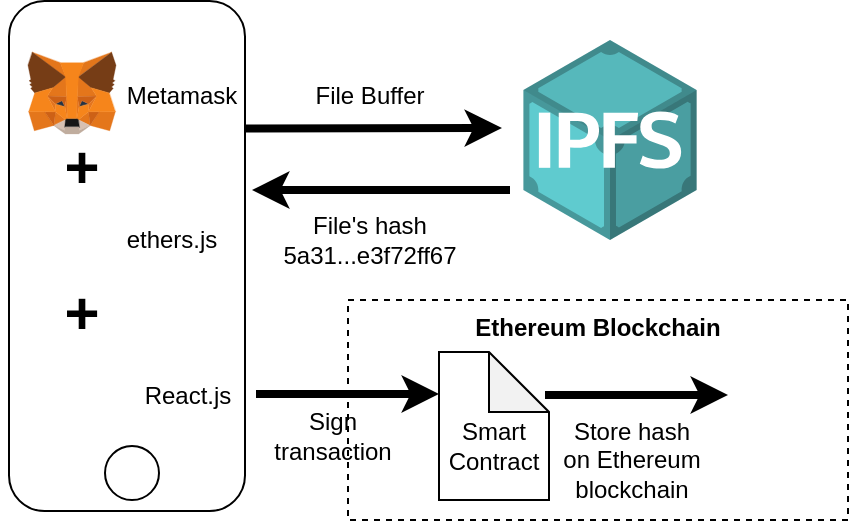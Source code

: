 <mxfile version="12.2.6" type="device" pages="1"><diagram id="hTvN2WJDqHFC3jwpVIBU" name="Page-1"><mxGraphModel dx="1408" dy="765" grid="1" gridSize="10" guides="1" tooltips="1" connect="1" arrows="1" fold="1" page="1" pageScale="1" pageWidth="850" pageHeight="1100" math="0" shadow="0"><root><mxCell id="0"/><mxCell id="1" parent="0"/><mxCell id="HOkpwsl4WpSvTQYNU3Bq-26" value="" style="rounded=0;whiteSpace=wrap;html=1;fillColor=none;dashed=1;" parent="1" vertex="1"><mxGeometry x="210" y="230" width="250" height="110" as="geometry"/></mxCell><mxCell id="HOkpwsl4WpSvTQYNU3Bq-1" value="" style="rounded=1;whiteSpace=wrap;html=1;rotation=90;fillColor=none;" parent="1" vertex="1"><mxGeometry x="-28" y="149" width="255" height="118" as="geometry"/></mxCell><mxCell id="HOkpwsl4WpSvTQYNU3Bq-2" value="" style="shape=image;imageAspect=0;aspect=fixed;verticalLabelPosition=bottom;verticalAlign=top;image=data:image/svg+xml,PD94bWwgdmVyc2lvbj0iMS4wIiBlbmNvZGluZz0idXRmLTgiPz4KPCEtLSBHZW5lcmF0b3I6IEFk%0D%0Ab2JlIElsbHVzdHJhdG9yIDIyLjAuMSwgU1ZHIEV4cG9ydCBQbHVnLUluIC4gU1ZHIFZlcnNpb246%0D%0AIDYuMDAgQnVpbGQgMCkgIC0tPgo8c3ZnIHZlcnNpb249IjEuMSIgaWQ9IkxheWVyXzEiIHhtbG5z%0D%0AOmV2PSJodHRwOi8vd3d3LnczLm9yZy8yMDAxL3htbC1ldmVudHMiCgkgeG1sbnM9Imh0dHA6Ly93%0D%0Ad3cudzMub3JnLzIwMDAvc3ZnIiB4bWxuczp4bGluaz0iaHR0cDovL3d3dy53My5vcmcvMTk5OS94%0D%0AbGluayIgeD0iMHB4IiB5PSIwcHgiIHZpZXdCb3g9IjAgMCAzMTguNiAzMTguNiIKCSBzdHlsZT0i%0D%0AZW5hYmxlLWJhY2tncm91bmQ6bmV3IDAgMCAzMTguNiAzMTguNjsiIHhtbDpzcGFjZT0icHJlc2Vy%0D%0AdmUiPgo8c3R5bGUgdHlwZT0idGV4dC9jc3MiPgoJLnN0MHtmaWxsOiNFMjc2MUI7c3Ryb2tlOiNF%0D%0AMjc2MUI7c3Ryb2tlLWxpbmVjYXA6cm91bmQ7c3Ryb2tlLWxpbmVqb2luOnJvdW5kO30KCS5zdDF7%0D%0AZmlsbDojRTQ3NjFCO3N0cm9rZTojRTQ3NjFCO3N0cm9rZS1saW5lY2FwOnJvdW5kO3N0cm9rZS1s%0D%0AaW5lam9pbjpyb3VuZDt9Cgkuc3Qye2ZpbGw6I0Q3QzFCMztzdHJva2U6I0Q3QzFCMztzdHJva2Ut%0D%0AbGluZWNhcDpyb3VuZDtzdHJva2UtbGluZWpvaW46cm91bmQ7fQoJLnN0M3tmaWxsOiMyMzM0NDc7%0D%0Ac3Ryb2tlOiMyMzM0NDc7c3Ryb2tlLWxpbmVjYXA6cm91bmQ7c3Ryb2tlLWxpbmVqb2luOnJvdW5k%0D%0AO30KCS5zdDR7ZmlsbDojQ0Q2MTE2O3N0cm9rZTojQ0Q2MTE2O3N0cm9rZS1saW5lY2FwOnJvdW5k%0D%0AO3N0cm9rZS1saW5lam9pbjpyb3VuZDt9Cgkuc3Q1e2ZpbGw6I0U0NzUxRjtzdHJva2U6I0U0NzUx%0D%0ARjtzdHJva2UtbGluZWNhcDpyb3VuZDtzdHJva2UtbGluZWpvaW46cm91bmQ7fQoJLnN0NntmaWxs%0D%0AOiNGNjg1MUI7c3Ryb2tlOiNGNjg1MUI7c3Ryb2tlLWxpbmVjYXA6cm91bmQ7c3Ryb2tlLWxpbmVq%0D%0Ab2luOnJvdW5kO30KCS5zdDd7ZmlsbDojQzBBRDlFO3N0cm9rZTojQzBBRDlFO3N0cm9rZS1saW5l%0D%0AY2FwOnJvdW5kO3N0cm9rZS1saW5lam9pbjpyb3VuZDt9Cgkuc3Q4e2ZpbGw6IzE2MTYxNjtzdHJv%0D%0Aa2U6IzE2MTYxNjtzdHJva2UtbGluZWNhcDpyb3VuZDtzdHJva2UtbGluZWpvaW46cm91bmQ7fQoJ%0D%0ALnN0OXtmaWxsOiM3NjNEMTY7c3Ryb2tlOiM3NjNEMTY7c3Ryb2tlLWxpbmVjYXA6cm91bmQ7c3Ry%0D%0Ab2tlLWxpbmVqb2luOnJvdW5kO30KPC9zdHlsZT4KPHBvbHlnb24gY2xhc3M9InN0MCIgcG9pbnRz%0D%0APSIyNzQuMSwzNS41IDE3NC42LDEwOS40IDE5Myw2NS44ICIvPgo8Zz4KCTxwb2x5Z29uIGNsYXNz%0D%0APSJzdDEiIHBvaW50cz0iNDQuNCwzNS41IDE0My4xLDExMC4xIDEyNS42LDY1LjggCSIvPgoJPHBv%0D%0AbHlnb24gY2xhc3M9InN0MSIgcG9pbnRzPSIyMzguMywyMDYuOCAyMTEuOCwyNDcuNCAyNjguNSwy%0D%0ANjMgMjg0LjgsMjA3LjcgCSIvPgoJPHBvbHlnb24gY2xhc3M9InN0MSIgcG9pbnRzPSIzMy45LDIw%0D%0ANy43IDUwLjEsMjYzIDEwNi44LDI0Ny40IDgwLjMsMjA2LjggCSIvPgoJPHBvbHlnb24gY2xhc3M9%0D%0AInN0MSIgcG9pbnRzPSIxMDMuNiwxMzguMiA4Ny44LDE2Mi4xIDE0NC4xLDE2NC42IDE0Mi4xLDEw%0D%0ANC4xIAkiLz4KCTxwb2x5Z29uIGNsYXNzPSJzdDEiIHBvaW50cz0iMjE0LjksMTM4LjIgMTc1Ljks%0D%0AMTAzLjQgMTc0LjYsMTY0LjYgMjMwLjgsMTYyLjEgCSIvPgoJPHBvbHlnb24gY2xhc3M9InN0MSIg%0D%0AcG9pbnRzPSIxMDYuOCwyNDcuNCAxNDAuNiwyMzAuOSAxMTEuNCwyMDguMSAJIi8+Cgk8cG9seWdv%0D%0AbiBjbGFzcz0ic3QxIiBwb2ludHM9IjE3Ny45LDIzMC45IDIxMS44LDI0Ny40IDIwNy4xLDIwOC4x%0D%0AIAkiLz4KPC9nPgo8Zz4KCTxwb2x5Z29uIGNsYXNzPSJzdDIiIHBvaW50cz0iMjExLjgsMjQ3LjQg%0D%0AMTc3LjksMjMwLjkgMTgwLjYsMjUzIDE4MC4zLDI2Mi4zIAkiLz4KCTxwb2x5Z29uIGNsYXNzPSJz%0D%0AdDIiIHBvaW50cz0iMTA2LjgsMjQ3LjQgMTM4LjMsMjYyLjMgMTM4LjEsMjUzIDE0MC42LDIzMC45%0D%0AIAkiLz4KPC9nPgo8cG9seWdvbiBjbGFzcz0ic3QzIiBwb2ludHM9IjEzOC44LDE5My41IDExMC42%0D%0ALDE4NS4yIDEzMC41LDE3Ni4xICIvPgo8cG9seWdvbiBjbGFzcz0ic3QzIiBwb2ludHM9IjE3OS43%0D%0ALDE5My41IDE4OCwxNzYuMSAyMDgsMTg1LjIgIi8+CjxnPgoJPHBvbHlnb24gY2xhc3M9InN0NCIg%0D%0AcG9pbnRzPSIxMDYuOCwyNDcuNCAxMTEuNiwyMDYuOCA4MC4zLDIwNy43IAkiLz4KCTxwb2x5Z29u%0D%0AIGNsYXNzPSJzdDQiIHBvaW50cz0iMjA3LDIwNi44IDIxMS44LDI0Ny40IDIzOC4zLDIwNy43IAki%0D%0ALz4KCTxwb2x5Z29uIGNsYXNzPSJzdDQiIHBvaW50cz0iMjMwLjgsMTYyLjEgMTc0LjYsMTY0LjYg%0D%0AMTc5LjgsMTkzLjUgMTg4LjEsMTc2LjEgMjA4LjEsMTg1LjIgCSIvPgoJPHBvbHlnb24gY2xhc3M9%0D%0AInN0NCIgcG9pbnRzPSIxMTAuNiwxODUuMiAxMzAuNiwxNzYuMSAxMzguOCwxOTMuNSAxNDQuMSwx%0D%0ANjQuNiA4Ny44LDE2Mi4xIAkiLz4KPC9nPgo8Zz4KCTxwb2x5Z29uIGNsYXNzPSJzdDUiIHBvaW50%0D%0Acz0iODcuOCwxNjIuMSAxMTEuNCwyMDguMSAxMTAuNiwxODUuMiAJIi8+Cgk8cG9seWdvbiBjbGFz%0D%0Acz0ic3Q1IiBwb2ludHM9IjIwOC4xLDE4NS4yIDIwNy4xLDIwOC4xIDIzMC44LDE2Mi4xIAkiLz4K%0D%0ACTxwb2x5Z29uIGNsYXNzPSJzdDUiIHBvaW50cz0iMTQ0LjEsMTY0LjYgMTM4LjgsMTkzLjUgMTQ1%0D%0ALjQsMjI3LjYgMTQ2LjksMTgyLjcgCSIvPgoJPHBvbHlnb24gY2xhc3M9InN0NSIgcG9pbnRzPSIx%0D%0ANzQuNiwxNjQuNiAxNzEuOSwxODIuNiAxNzMuMSwyMjcuNiAxNzkuOCwxOTMuNSAJIi8+CjwvZz4K%0D%0APHBvbHlnb24gY2xhc3M9InN0NiIgcG9pbnRzPSIxNzkuOCwxOTMuNSAxNzMuMSwyMjcuNiAxNzcu%0D%0AOSwyMzAuOSAyMDcuMSwyMDguMSAyMDguMSwxODUuMiAiLz4KPHBvbHlnb24gY2xhc3M9InN0NiIg%0D%0AcG9pbnRzPSIxMTAuNiwxODUuMiAxMTEuNCwyMDguMSAxNDAuNiwyMzAuOSAxNDUuNCwyMjcuNiAx%0D%0AMzguOCwxOTMuNSAiLz4KPHBvbHlnb24gY2xhc3M9InN0NyIgcG9pbnRzPSIxODAuMywyNjIuMyAx%0D%0AODAuNiwyNTMgMTc4LjEsMjUwLjggMTQwLjQsMjUwLjggMTM4LjEsMjUzIDEzOC4zLDI2Mi4zIDEw%0D%0ANi44LDI0Ny40IDExNy44LDI1Ni40IAoJMTQwLjEsMjcxLjkgMTc4LjQsMjcxLjkgMjAwLjgsMjU2%0D%0ALjQgMjExLjgsMjQ3LjQgIi8+Cjxwb2x5Z29uIGNsYXNzPSJzdDgiIHBvaW50cz0iMTc3LjksMjMw%0D%0ALjkgMTczLjEsMjI3LjYgMTQ1LjQsMjI3LjYgMTQwLjYsMjMwLjkgMTM4LjEsMjUzIDE0MC40LDI1%0D%0AMC44IDE3OC4xLDI1MC44IDE4MC42LDI1MyAiLz4KPGc+Cgk8cG9seWdvbiBjbGFzcz0ic3Q5IiBw%0D%0Ab2ludHM9IjI3OC4zLDExNC4yIDI4Ni44LDczLjQgMjc0LjEsMzUuNSAxNzcuOSwxMDYuOSAyMTQu%0D%0AOSwxMzguMiAyNjcuMiwxNTMuNSAyNzguOCwxNDAgMjczLjgsMTM2LjQgCgkJMjgxLjgsMTI5LjEg%0D%0AMjc1LjYsMTI0LjMgMjgzLjYsMTE4LjIgCSIvPgoJPHBvbHlnb24gY2xhc3M9InN0OSIgcG9pbnRz%0D%0APSIzMS44LDczLjQgNDAuMywxMTQuMiAzNC45LDExOC4yIDQyLjksMTI0LjMgMzYuOCwxMjkuMSA0%0D%0ANC44LDEzNi40IDM5LjgsMTQwIDUxLjMsMTUzLjUgMTAzLjYsMTM4LjIgCgkJMTQwLjYsMTA2Ljkg%0D%0ANDQuNCwzNS41IAkiLz4KPC9nPgo8cG9seWdvbiBjbGFzcz0ic3Q2IiBwb2ludHM9IjI2Ny4yLDE1%0D%0AMy41IDIxNC45LDEzOC4yIDIzMC44LDE2Mi4xIDIwNy4xLDIwOC4xIDIzOC4zLDIwNy43IDI4NC44%0D%0ALDIwNy43ICIvPgo8cG9seWdvbiBjbGFzcz0ic3Q2IiBwb2ludHM9IjEwMy42LDEzOC4yIDUxLjMs%0D%0AMTUzLjUgMzMuOSwyMDcuNyA4MC4zLDIwNy43IDExMS40LDIwOC4xIDg3LjgsMTYyLjEgIi8+Cjxw%0D%0Ab2x5Z29uIGNsYXNzPSJzdDYiIHBvaW50cz0iMTc0LjYsMTY0LjYgMTc3LjksMTA2LjkgMTkzLjEs%0D%0ANjUuOCAxMjUuNiw2NS44IDE0MC42LDEwNi45IDE0NC4xLDE2NC42IDE0NS4zLDE4Mi44IDE0NS40%0D%0ALDIyNy42IAoJMTczLjEsMjI3LjYgMTczLjMsMTgyLjggIi8+Cjwvc3ZnPgo=;" parent="1" vertex="1"><mxGeometry x="44.5" y="100" width="55" height="55" as="geometry"/></mxCell><mxCell id="HOkpwsl4WpSvTQYNU3Bq-3" value="Metamask" style="text;html=1;strokeColor=none;fillColor=none;align=center;verticalAlign=middle;whiteSpace=wrap;rounded=0;" parent="1" vertex="1"><mxGeometry x="106.5" y="117.5" width="40" height="20" as="geometry"/></mxCell><mxCell id="HOkpwsl4WpSvTQYNU3Bq-7" value="ethers.js" style="text;html=1;strokeColor=none;fillColor=none;align=center;verticalAlign=middle;whiteSpace=wrap;rounded=0;" parent="1" vertex="1"><mxGeometry x="101.5" y="190" width="40" height="20" as="geometry"/></mxCell><mxCell id="HOkpwsl4WpSvTQYNU3Bq-8" value="" style="shape=image;imageAspect=0;aspect=fixed;verticalLabelPosition=bottom;verticalAlign=top;image=https://upload.wikimedia.org/wikipedia/commons/thumb/a/a7/React-icon.svg/1280px-React-icon.svg.png;" parent="1" vertex="1"><mxGeometry x="36.5" y="250" width="81" height="57" as="geometry"/></mxCell><mxCell id="HOkpwsl4WpSvTQYNU3Bq-10" value="React.js" style="text;html=1;strokeColor=none;fillColor=none;align=center;verticalAlign=middle;whiteSpace=wrap;rounded=0;" parent="1" vertex="1"><mxGeometry x="110" y="268" width="40" height="20" as="geometry"/></mxCell><mxCell id="HOkpwsl4WpSvTQYNU3Bq-11" value="" style="ellipse;whiteSpace=wrap;html=1;aspect=fixed;" parent="1" vertex="1"><mxGeometry x="88.5" y="303" width="27" height="27" as="geometry"/></mxCell><mxCell id="HOkpwsl4WpSvTQYNU3Bq-12" value="" style="endArrow=classic;html=1;exitX=0.25;exitY=0;exitDx=0;exitDy=0;strokeWidth=4;entryX=-0.04;entryY=0.44;entryDx=0;entryDy=0;entryPerimeter=0;" parent="1" source="HOkpwsl4WpSvTQYNU3Bq-1" target="HOkpwsl4WpSvTQYNU3Bq-13" edge="1"><mxGeometry width="50" height="50" relative="1" as="geometry"><mxPoint x="220" y="140" as="sourcePoint"/><mxPoint x="230" y="130" as="targetPoint"/></mxGeometry></mxCell><mxCell id="HOkpwsl4WpSvTQYNU3Bq-13" value="" style="shape=image;imageAspect=0;aspect=fixed;verticalLabelPosition=bottom;verticalAlign=top;image=data:image/svg+xml,PD94bWwgdmVyc2lvbj0iMS4wIiBlbmNvZGluZz0iVVRGLTgiIHN0YW5kYWxvbmU9Im5vIj8+Cjxz%0D%0AdmcgeG1sbnM6cmRmPSJodHRwOi8vd3d3LnczLm9yZy8xOTk5LzAyLzIyLXJkZi1zeW50YXgtbnMj%0D%0AIiBzdHlsZT0iZW5hYmxlLWJhY2tncm91bmQ6bmV3IiB4bWxucz0iaHR0cDovL3d3dy53My5vcmcv%0D%0AMjAwMC9zdmciIGhlaWdodD0iNTEyIiB3aWR0aD0iNTEyIiB2ZXJzaW9uPSIxLjEiIHhtbG5zOmNj%0D%0APSJodHRwOi8vY3JlYXRpdmVjb21tb25zLm9yZy9ucyMiIHhtbG5zOmRjPSJodHRwOi8vcHVybC5v%0D%0AcmcvZGMvZWxlbWVudHMvMS4xLyIgdmlld0JveD0iMCAwIDUxMS45OTk5OSA1MTEuOTk5OTgiPgo8%0D%0AZGVmcz4KPGxpbmVhckdyYWRpZW50IGlkPSJjIiB5Mj0iNzcxLjUxIiBncmFkaWVudFVuaXRzPSJ1%0D%0Ac2VyU3BhY2VPblVzZSIgeTE9Ijc3MS41MSIgeDI9IjUyNy43MiIgeDE9Ijg0LjMxNSI+CjxzdG9w%0D%0AIHN0b3AtY29sb3I9IiM0YTllYTEiIG9mZnNldD0iMCIvPgo8L2xpbmVhckdyYWRpZW50Pgo8bGlu%0D%0AZWFyR3JhZGllbnQgaWQ9ImQiIHkyPSI3NzEuNDgiIGdyYWRpZW50VW5pdHM9InVzZXJTcGFjZU9u%0D%0AVXNlIiB5MT0iNzcxLjQ4IiB4Mj0iNTEyLjM2IiB4MT0iOTkuNjc1Ij4KPHN0b3Agc3RvcC1jb2xv%0D%0Acj0iIzYzZDNkNyIgb2Zmc2V0PSIwIi8+CjwvbGluZWFyR3JhZGllbnQ+CjwvZGVmcz4KPGc+Cjxn%0D%0AIHN0eWxlPSJlbmFibGUtYmFja2dyb3VuZDpuZXciIHRyYW5zZm9ybT0idHJhbnNsYXRlKC01MC4w%0D%0AMTcsLTUxNS41MSkiPgo8cGF0aCBmaWxsPSJ1cmwoI2MpIiBkPSJtODQuMzE1IDg5OS41MSAyMjEu%0D%0ANyAxMjggMjIxLjctMTI4di0yNTZsLTIyMS43LTEyNy45OS0yMjEuNyAxMjh6Ii8+CjxwYXRoIGZp%0D%0AbGw9InVybCgjZCkiIGQ9Im0yODMuMTMgNTQ2LjM1LTE2MC43NCA5Mi44MDZjMC4zMjEyNiAyLjg1%0D%0ANDMgMC4zMjEyNSA1LjczNTIgMCA4LjU4OTRsMTYwLjc1IDkyLjgwNmMxMy41NTQtMTAuMDAxIDMy%0D%0ALjA0My0xMC4wMDEgNDUuNTk3IDBsMTYwLjc1LTkyLjgwN2MtMC4zMjEyNi0yLjg1NDMtMC4zMjI5%0D%0AMy01LjczMzgtMC4wMDEtOC41ODhsLTE2MC43NC05Mi44MDZjLTEzLjU1NCAxMC4wMDEtMzIuMDQ0%0D%0AIDEwLjAwMS00NS41OTkgMHptMjIxLjc5IDEyNy4wMy0xNjAuOTIgOTMuODRjMS44ODQgMTYuNzM5%0D%0ALTcuMzYxMSAzMi43NTEtMjIuNzk5IDM5LjQ4OWwwLjE4MDYyIDE4NC41OGMyLjYzMjUgMS4xNDg5%0D%0AIDUuMTI2NyAyLjU4ODYgNy40MzggNC4yOTRsMTYwLjc1LTkyLjgwNWMtMS44ODQtMTYuNzM5IDcu%0D%0AMzYxMS0zMi43NTIgMjIuNzk5LTM5LjQ5di0xODUuNjFjLTIuNjMyNS0xLjE0ODktNS4xMjgxLTIu%0D%0ANTg4Ni03LjQzOTQtNC4yOTR6bS0zOTcuODEgMS4wMzE1Yy0yLjMxMTIgMS43MDU0LTQuODA1NCAz%0D%0ALjE0NjUtNy40MzggNC4yOTU0djE4NS42MWMxNS40MzggNi43Mzc4IDI0LjY4MyAyMi43NSAyMi43%0D%0AOTkgMzkuNDg5bDE2MC43NCA5Mi44MDZjMi4zMTEyLTEuNzA1NCA0LjgwNjktMy4xNDY1IDcuNDM5%0D%0ANC00LjI5NTR2LTE4NS42MWMtMTUuNDM4LTYuNzM3OC0yNC42ODMtMjIuNzUtMjIuNzk5LTM5LjQ4%0D%0AOWwtMTYwLjc0LTkyLjgxeiIvPgo8L2c+CjxnIHN0eWxlPSJlbmFibGUtYmFja2dyb3VuZDpuZXci%0D%0AIHRyYW5zZm9ybT0idHJhbnNsYXRlKDAsLTE5Ni42NikiPgo8cGF0aCBmaWxsLW9wYWNpdHk9Ii4y%0D%0ANTA5OCIgZD0ibTI1NiA3MDguNjYgMjIxLjctMTI4di0yNTZsLTIyMS43IDEyOHYyNTZ6Ii8+Cjxw%0D%0AYXRoIGZpbGwtb3BhY2l0eT0iLjAzOTIxNiIgZD0ibTI1NiA3MDguNjZ2LTI1NmwtMjIxLjctMTI4%0D%0AdjI1NmwyMjEuNyAxMjh6Ii8+CjxwYXRoIGZpbGwtb3BhY2l0eT0iLjEzMDE4IiBkPSJtMzQuMjk4%0D%0AIDMyNC42NiAyMjEuNyAxMjggMjIxLjctMTI4LTIyMS43LTEyOC0yMjEuNyAxMjh6Ii8+CjwvZz4K%0D%0APC9nPgo8ZyBzdHlsZT0iZW5hYmxlLWJhY2tncm91bmQ6bmV3IiBmaWxsPSIjZmZmIj4KPHBhdGgg%0D%0AZD0ibTEwMy4wOSAxODZoLTI5LjJ2MTQxLjJoMjkuMnYtMTQxLjJ6Ii8+CjxwYXRoIGQ9Im0xNTMu%0D%0AOTcgMzI3LjJ2LTUxLjhjNy4yIDAuNiAxNC40IDAuNiAyMC40IDAuNiA0MS42IDAgNTMuNi0yMC42%0D%0AIDUzLjYtNDYgMC0zMC44LTIyLTQ0LTU2LTQ0aC00Ny4ydjE0MS4yaDI5LjJ6bTE1LjgtNzEuOGMt%0D%0ANS40IDAtMTMuNCAwLTE1LjgtMC4ydi00OGgxOC4yYzE3LjYgMCAyNy42IDguNCAyNy42IDIzLjh2%0D%0AMC40YzAgMTItNC40IDI0LTMwIDI0eiIvPgo8cGF0aCBkPSJtMzI3Ljk1IDE4NmgtODguNnYxNDEu%0D%0AMmgyOS4ydi02Mi4yaDU1LjR2LTIxLjJoLTU1LjZ2LTM2LjRoNTcuNmwyLTIxLjR6Ii8+CjxwYXRo%0D%0AIGQ9Im00MjMuNTEgMjEzLjYgNy42LTE5LjZjLTExLjQtOC4yLTI2LjgtMTEuMi00Ni4yLTExLjIt%0D%0AMjguMiAwLTUxLjQgMTMuMi01MS40IDQwLjIgMCAyNC4yIDE3LjggMzMuOCAzNS42IDM5LjZsMTcu%0D%0AOCA2YzEyLjIgNC4yIDIyLjIgOC4yIDIyLjIgMjEuNCAwIDEyLTEwLjQgMTYuOC0yNi4yIDE2Ljgt%0D%0AMTYgMC0zMy4yLTQuOC00My0xMWwtNy42IDIxLjJjMTIuOCA4LjIgMjkgMTIuMiA1MC44IDEyLjIg%0D%0AMzEgMCA1NS0xMy42IDU1LTQyLjYgMC0yNy0yMC42LTM1LjYtNDEuNC00Mi42bC0xOS40LTYuNGMt%0D%0AOC40LTIuOC0xNC44LTYuNi0xNC44LTE3LjQgMC0xMSA5LTE1LjQgMjIuNC0xNS40IDE2LjQgMCAy%0D%0AOS4yIDMgMzguNiA4Ljh6Ii8+CjwvZz4KPC9zdmc+Cg==;" parent="1" vertex="1"><mxGeometry x="291" y="100" width="100" height="100" as="geometry"/></mxCell><mxCell id="HOkpwsl4WpSvTQYNU3Bq-14" value="" style="shape=image;imageAspect=0;aspect=fixed;verticalLabelPosition=bottom;verticalAlign=top;image=https://upload.wikimedia.org/wikipedia/commons/0/05/Ethereum_logo_2014.svg;" parent="1" vertex="1"><mxGeometry x="400" y="254" width="50" height="82" as="geometry"/></mxCell><mxCell id="HOkpwsl4WpSvTQYNU3Bq-16" value="" style="endArrow=classic;html=1;exitX=0;exitY=0.75;exitDx=0;exitDy=0;strokeWidth=4;" parent="1" source="HOkpwsl4WpSvTQYNU3Bq-13" edge="1"><mxGeometry width="50" height="50" relative="1" as="geometry"><mxPoint x="171.94" y="201.935" as="sourcePoint"/><mxPoint x="162" y="175" as="targetPoint"/></mxGeometry></mxCell><mxCell id="HOkpwsl4WpSvTQYNU3Bq-18" value="File Buffer" style="text;html=1;strokeColor=none;fillColor=none;align=center;verticalAlign=middle;whiteSpace=wrap;rounded=0;" parent="1" vertex="1"><mxGeometry x="185.5" y="117.5" width="70" height="20" as="geometry"/></mxCell><mxCell id="HOkpwsl4WpSvTQYNU3Bq-19" value="File's hash&lt;br&gt;5a31...e3f72ff67" style="text;html=1;strokeColor=none;fillColor=none;align=center;verticalAlign=middle;whiteSpace=wrap;rounded=0;" parent="1" vertex="1"><mxGeometry x="171.5" y="190" width="98" height="20" as="geometry"/></mxCell><mxCell id="HOkpwsl4WpSvTQYNU3Bq-20" value="Sign&lt;br&gt;transaction" style="text;html=1;strokeColor=none;fillColor=none;align=center;verticalAlign=middle;whiteSpace=wrap;rounded=0;" parent="1" vertex="1"><mxGeometry x="158" y="288" width="89" height="20" as="geometry"/></mxCell><mxCell id="HOkpwsl4WpSvTQYNU3Bq-29" value="&lt;b&gt;Ethereum Blockchain&lt;/b&gt;" style="text;html=1;strokeColor=none;fillColor=none;align=center;verticalAlign=middle;whiteSpace=wrap;rounded=0;" parent="1" vertex="1"><mxGeometry x="270" y="234" width="130" height="20" as="geometry"/></mxCell><mxCell id="HOkpwsl4WpSvTQYNU3Bq-30" value="" style="shape=note;whiteSpace=wrap;html=1;backgroundOutline=1;darkOpacity=0.05;" parent="1" vertex="1"><mxGeometry x="255.5" y="256" width="55" height="74" as="geometry"/></mxCell><mxCell id="HOkpwsl4WpSvTQYNU3Bq-32" value="Smart&lt;br&gt;Contract" style="text;html=1;strokeColor=none;fillColor=none;align=center;verticalAlign=middle;whiteSpace=wrap;rounded=0;" parent="1" vertex="1"><mxGeometry x="263" y="293" width="40" height="20" as="geometry"/></mxCell><mxCell id="HOkpwsl4WpSvTQYNU3Bq-33" value="" style="endArrow=classic;html=1;strokeWidth=4;entryX=0;entryY=0.5;entryDx=0;entryDy=0;entryPerimeter=0;" parent="1" edge="1"><mxGeometry width="50" height="50" relative="1" as="geometry"><mxPoint x="164" y="277" as="sourcePoint"/><mxPoint x="255.5" y="277" as="targetPoint"/></mxGeometry></mxCell><mxCell id="HOkpwsl4WpSvTQYNU3Bq-37" value="&lt;span style=&quot;text-align: left ; white-space: nowrap&quot;&gt;Store hash&lt;br&gt;on Ethereum&lt;br&gt;blockchain&lt;/span&gt;" style="text;html=1;strokeColor=none;fillColor=none;align=center;verticalAlign=middle;whiteSpace=wrap;rounded=0;autosize=1;" parent="1" vertex="1"><mxGeometry x="311.5" y="285" width="80" height="50" as="geometry"/></mxCell><mxCell id="HOkpwsl4WpSvTQYNU3Bq-39" value="" style="endArrow=classic;html=1;strokeWidth=4;entryX=0;entryY=0.5;entryDx=0;entryDy=0;entryPerimeter=0;" parent="1" edge="1"><mxGeometry width="50" height="50" relative="1" as="geometry"><mxPoint x="308.5" y="277.5" as="sourcePoint"/><mxPoint x="400" y="277.5" as="targetPoint"/></mxGeometry></mxCell><mxCell id="HOkpwsl4WpSvTQYNU3Bq-41" value="&lt;font size=&quot;1&quot;&gt;&lt;b style=&quot;font-size: 30px&quot;&gt;+&lt;/b&gt;&lt;/font&gt;" style="text;html=1;strokeColor=none;fillColor=none;align=center;verticalAlign=middle;whiteSpace=wrap;rounded=0;dashed=1;" parent="1" vertex="1"><mxGeometry x="57" y="153" width="40" height="20" as="geometry"/></mxCell><mxCell id="HOkpwsl4WpSvTQYNU3Bq-42" value="&lt;font size=&quot;1&quot;&gt;&lt;b style=&quot;font-size: 30px&quot;&gt;+&lt;/b&gt;&lt;/font&gt;" style="text;html=1;strokeColor=none;fillColor=none;align=center;verticalAlign=middle;whiteSpace=wrap;rounded=0;dashed=1;" parent="1" vertex="1"><mxGeometry x="57" y="226" width="40" height="20" as="geometry"/></mxCell><mxCell id="TTJN48sTfu8imnWOUQyF-2" value="" style="shape=image;imageAspect=0;aspect=fixed;verticalLabelPosition=bottom;verticalAlign=top;image=https://avatars1.githubusercontent.com/u/18492273?s=400&amp;v=4;" vertex="1" parent="1"><mxGeometry x="50" y="179" width="40" height="40" as="geometry"/></mxCell></root></mxGraphModel></diagram></mxfile>